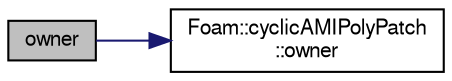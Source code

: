 digraph "owner"
{
  bgcolor="transparent";
  edge [fontname="FreeSans",fontsize="10",labelfontname="FreeSans",labelfontsize="10"];
  node [fontname="FreeSans",fontsize="10",shape=record];
  rankdir="LR";
  Node290 [label="owner",height=0.2,width=0.4,color="black", fillcolor="grey75", style="filled", fontcolor="black"];
  Node290 -> Node291 [color="midnightblue",fontsize="10",style="solid",fontname="FreeSans"];
  Node291 [label="Foam::cyclicAMIPolyPatch\l::owner",height=0.2,width=0.4,color="black",URL="$a24946.html#a21dcffdf27811a03e0d7ef231bf18c28",tooltip="Does this side own the patch? "];
}
